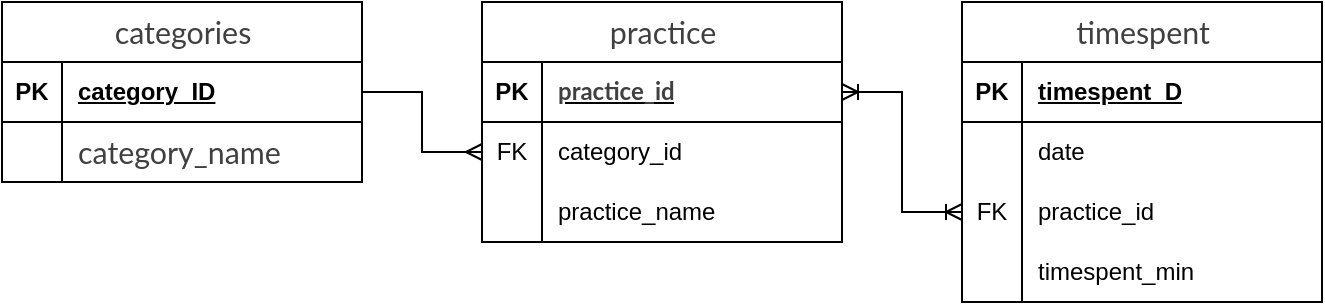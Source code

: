 <mxfile version="27.0.9">
  <diagram id="R2lEEEUBdFMjLlhIrx00" name="Page-1">
    <mxGraphModel dx="1119" dy="888" grid="1" gridSize="10" guides="1" tooltips="1" connect="1" arrows="1" fold="1" page="1" pageScale="1" pageWidth="850" pageHeight="1100" math="0" shadow="0" extFonts="Permanent Marker^https://fonts.googleapis.com/css?family=Permanent+Marker">
      <root>
        <mxCell id="0" />
        <mxCell id="1" parent="0" />
        <mxCell id="4i_kYPTqz95Cjxxrd6sJ-1" value="&lt;span style=&quot;color: rgb(65, 64, 64); font-family: Lato, &amp;quot;Helvetica Neue&amp;quot;, Helvetica, Arial, &amp;quot;Hiragino Maru Gothic Pro&amp;quot;, Meiryo, &amp;quot;MS PGothic&amp;quot;, sans-serif; font-size: 15.2px; font-weight: 400; text-align: start; text-wrap-mode: wrap; background-color: rgb(255, 255, 255);&quot;&gt;categories&lt;/span&gt;" style="shape=table;startSize=30;container=1;collapsible=1;childLayout=tableLayout;fixedRows=1;rowLines=0;fontStyle=1;align=center;resizeLast=1;html=1;" vertex="1" parent="1">
          <mxGeometry x="20" y="130" width="180" height="90" as="geometry" />
        </mxCell>
        <mxCell id="4i_kYPTqz95Cjxxrd6sJ-2" value="" style="shape=tableRow;horizontal=0;startSize=0;swimlaneHead=0;swimlaneBody=0;fillColor=none;collapsible=0;dropTarget=0;points=[[0,0.5],[1,0.5]];portConstraint=eastwest;top=0;left=0;right=0;bottom=1;" vertex="1" parent="4i_kYPTqz95Cjxxrd6sJ-1">
          <mxGeometry y="30" width="180" height="30" as="geometry" />
        </mxCell>
        <mxCell id="4i_kYPTqz95Cjxxrd6sJ-3" value="PK" style="shape=partialRectangle;connectable=0;fillColor=none;top=0;left=0;bottom=0;right=0;fontStyle=1;overflow=hidden;whiteSpace=wrap;html=1;" vertex="1" parent="4i_kYPTqz95Cjxxrd6sJ-2">
          <mxGeometry width="30" height="30" as="geometry">
            <mxRectangle width="30" height="30" as="alternateBounds" />
          </mxGeometry>
        </mxCell>
        <mxCell id="4i_kYPTqz95Cjxxrd6sJ-4" value="category_ID" style="shape=partialRectangle;connectable=0;fillColor=none;top=0;left=0;bottom=0;right=0;align=left;spacingLeft=6;fontStyle=5;overflow=hidden;whiteSpace=wrap;html=1;" vertex="1" parent="4i_kYPTqz95Cjxxrd6sJ-2">
          <mxGeometry x="30" width="150" height="30" as="geometry">
            <mxRectangle width="150" height="30" as="alternateBounds" />
          </mxGeometry>
        </mxCell>
        <mxCell id="4i_kYPTqz95Cjxxrd6sJ-5" value="" style="shape=tableRow;horizontal=0;startSize=0;swimlaneHead=0;swimlaneBody=0;fillColor=none;collapsible=0;dropTarget=0;points=[[0,0.5],[1,0.5]];portConstraint=eastwest;top=0;left=0;right=0;bottom=0;" vertex="1" parent="4i_kYPTqz95Cjxxrd6sJ-1">
          <mxGeometry y="60" width="180" height="30" as="geometry" />
        </mxCell>
        <mxCell id="4i_kYPTqz95Cjxxrd6sJ-6" value="" style="shape=partialRectangle;connectable=0;fillColor=none;top=0;left=0;bottom=0;right=0;editable=1;overflow=hidden;whiteSpace=wrap;html=1;" vertex="1" parent="4i_kYPTqz95Cjxxrd6sJ-5">
          <mxGeometry width="30" height="30" as="geometry">
            <mxRectangle width="30" height="30" as="alternateBounds" />
          </mxGeometry>
        </mxCell>
        <mxCell id="4i_kYPTqz95Cjxxrd6sJ-7" value="&lt;span style=&quot;color: rgb(65, 64, 64); font-family: Lato, &amp;quot;Helvetica Neue&amp;quot;, Helvetica, Arial, &amp;quot;Hiragino Maru Gothic Pro&amp;quot;, Meiryo, &amp;quot;MS PGothic&amp;quot;, sans-serif; font-size: 15.2px; background-color: rgb(255, 255, 255);&quot;&gt;category_name&lt;/span&gt;" style="shape=partialRectangle;connectable=0;fillColor=none;top=0;left=0;bottom=0;right=0;align=left;spacingLeft=6;overflow=hidden;whiteSpace=wrap;html=1;" vertex="1" parent="4i_kYPTqz95Cjxxrd6sJ-5">
          <mxGeometry x="30" width="150" height="30" as="geometry">
            <mxRectangle width="150" height="30" as="alternateBounds" />
          </mxGeometry>
        </mxCell>
        <mxCell id="4i_kYPTqz95Cjxxrd6sJ-15" value="&lt;span style=&quot;color: rgb(65, 64, 64); font-family: Lato, &amp;quot;Helvetica Neue&amp;quot;, Helvetica, Arial, &amp;quot;Hiragino Maru Gothic Pro&amp;quot;, Meiryo, &amp;quot;MS PGothic&amp;quot;, sans-serif; font-size: 15.2px; font-weight: 400; text-align: start; text-wrap-mode: wrap; background-color: rgb(255, 255, 255);&quot;&gt;practice&lt;/span&gt;" style="shape=table;startSize=30;container=1;collapsible=1;childLayout=tableLayout;fixedRows=1;rowLines=0;fontStyle=1;align=center;resizeLast=1;html=1;" vertex="1" parent="1">
          <mxGeometry x="260" y="130" width="180" height="120" as="geometry" />
        </mxCell>
        <mxCell id="4i_kYPTqz95Cjxxrd6sJ-16" value="" style="shape=tableRow;horizontal=0;startSize=0;swimlaneHead=0;swimlaneBody=0;fillColor=none;collapsible=0;dropTarget=0;points=[[0,0.5],[1,0.5]];portConstraint=eastwest;top=0;left=0;right=0;bottom=1;" vertex="1" parent="4i_kYPTqz95Cjxxrd6sJ-15">
          <mxGeometry y="30" width="180" height="30" as="geometry" />
        </mxCell>
        <mxCell id="4i_kYPTqz95Cjxxrd6sJ-17" value="PK" style="shape=partialRectangle;connectable=0;fillColor=none;top=0;left=0;bottom=0;right=0;fontStyle=1;overflow=hidden;whiteSpace=wrap;html=1;" vertex="1" parent="4i_kYPTqz95Cjxxrd6sJ-16">
          <mxGeometry width="30" height="30" as="geometry">
            <mxRectangle width="30" height="30" as="alternateBounds" />
          </mxGeometry>
        </mxCell>
        <mxCell id="4i_kYPTqz95Cjxxrd6sJ-18" value="&lt;font face=&quot;Lato, Helvetica Neue, Helvetica, Arial, Hiragino Maru Gothic Pro, Meiryo, MS PGothic, sans-serif&quot; color=&quot;#414040&quot;&gt;&lt;span style=&quot;background-color: rgb(255, 255, 255);&quot;&gt;practice_id&lt;/span&gt;&lt;/font&gt;" style="shape=partialRectangle;connectable=0;fillColor=none;top=0;left=0;bottom=0;right=0;align=left;spacingLeft=6;fontStyle=5;overflow=hidden;whiteSpace=wrap;html=1;" vertex="1" parent="4i_kYPTqz95Cjxxrd6sJ-16">
          <mxGeometry x="30" width="150" height="30" as="geometry">
            <mxRectangle width="150" height="30" as="alternateBounds" />
          </mxGeometry>
        </mxCell>
        <mxCell id="4i_kYPTqz95Cjxxrd6sJ-19" value="" style="shape=tableRow;horizontal=0;startSize=0;swimlaneHead=0;swimlaneBody=0;fillColor=none;collapsible=0;dropTarget=0;points=[[0,0.5],[1,0.5]];portConstraint=eastwest;top=0;left=0;right=0;bottom=0;" vertex="1" parent="4i_kYPTqz95Cjxxrd6sJ-15">
          <mxGeometry y="60" width="180" height="30" as="geometry" />
        </mxCell>
        <mxCell id="4i_kYPTqz95Cjxxrd6sJ-20" value="FK" style="shape=partialRectangle;connectable=0;fillColor=none;top=0;left=0;bottom=0;right=0;editable=1;overflow=hidden;whiteSpace=wrap;html=1;" vertex="1" parent="4i_kYPTqz95Cjxxrd6sJ-19">
          <mxGeometry width="30" height="30" as="geometry">
            <mxRectangle width="30" height="30" as="alternateBounds" />
          </mxGeometry>
        </mxCell>
        <mxCell id="4i_kYPTqz95Cjxxrd6sJ-21" value="category_id" style="shape=partialRectangle;connectable=0;fillColor=none;top=0;left=0;bottom=0;right=0;align=left;spacingLeft=6;overflow=hidden;whiteSpace=wrap;html=1;" vertex="1" parent="4i_kYPTqz95Cjxxrd6sJ-19">
          <mxGeometry x="30" width="150" height="30" as="geometry">
            <mxRectangle width="150" height="30" as="alternateBounds" />
          </mxGeometry>
        </mxCell>
        <mxCell id="4i_kYPTqz95Cjxxrd6sJ-22" value="" style="shape=tableRow;horizontal=0;startSize=0;swimlaneHead=0;swimlaneBody=0;fillColor=none;collapsible=0;dropTarget=0;points=[[0,0.5],[1,0.5]];portConstraint=eastwest;top=0;left=0;right=0;bottom=0;" vertex="1" parent="4i_kYPTqz95Cjxxrd6sJ-15">
          <mxGeometry y="90" width="180" height="30" as="geometry" />
        </mxCell>
        <mxCell id="4i_kYPTqz95Cjxxrd6sJ-23" value="" style="shape=partialRectangle;connectable=0;fillColor=none;top=0;left=0;bottom=0;right=0;editable=1;overflow=hidden;whiteSpace=wrap;html=1;" vertex="1" parent="4i_kYPTqz95Cjxxrd6sJ-22">
          <mxGeometry width="30" height="30" as="geometry">
            <mxRectangle width="30" height="30" as="alternateBounds" />
          </mxGeometry>
        </mxCell>
        <mxCell id="4i_kYPTqz95Cjxxrd6sJ-24" value="practice_name" style="shape=partialRectangle;connectable=0;fillColor=none;top=0;left=0;bottom=0;right=0;align=left;spacingLeft=6;overflow=hidden;whiteSpace=wrap;html=1;" vertex="1" parent="4i_kYPTqz95Cjxxrd6sJ-22">
          <mxGeometry x="30" width="150" height="30" as="geometry">
            <mxRectangle width="150" height="30" as="alternateBounds" />
          </mxGeometry>
        </mxCell>
        <mxCell id="4i_kYPTqz95Cjxxrd6sJ-28" value="&lt;span style=&quot;color: rgb(65, 64, 64); font-family: Lato, &amp;quot;Helvetica Neue&amp;quot;, Helvetica, Arial, &amp;quot;Hiragino Maru Gothic Pro&amp;quot;, Meiryo, &amp;quot;MS PGothic&amp;quot;, sans-serif; font-size: 15.2px; font-weight: 400; text-align: start; text-wrap-mode: wrap; background-color: rgb(255, 255, 255);&quot;&gt;timespent&lt;/span&gt;" style="shape=table;startSize=30;container=1;collapsible=1;childLayout=tableLayout;fixedRows=1;rowLines=0;fontStyle=1;align=center;resizeLast=1;html=1;" vertex="1" parent="1">
          <mxGeometry x="500" y="130" width="180" height="150" as="geometry" />
        </mxCell>
        <mxCell id="4i_kYPTqz95Cjxxrd6sJ-29" value="" style="shape=tableRow;horizontal=0;startSize=0;swimlaneHead=0;swimlaneBody=0;fillColor=none;collapsible=0;dropTarget=0;points=[[0,0.5],[1,0.5]];portConstraint=eastwest;top=0;left=0;right=0;bottom=1;" vertex="1" parent="4i_kYPTqz95Cjxxrd6sJ-28">
          <mxGeometry y="30" width="180" height="30" as="geometry" />
        </mxCell>
        <mxCell id="4i_kYPTqz95Cjxxrd6sJ-30" value="PK" style="shape=partialRectangle;connectable=0;fillColor=none;top=0;left=0;bottom=0;right=0;fontStyle=1;overflow=hidden;whiteSpace=wrap;html=1;" vertex="1" parent="4i_kYPTqz95Cjxxrd6sJ-29">
          <mxGeometry width="30" height="30" as="geometry">
            <mxRectangle width="30" height="30" as="alternateBounds" />
          </mxGeometry>
        </mxCell>
        <mxCell id="4i_kYPTqz95Cjxxrd6sJ-31" value="timespent_D" style="shape=partialRectangle;connectable=0;fillColor=none;top=0;left=0;bottom=0;right=0;align=left;spacingLeft=6;fontStyle=5;overflow=hidden;whiteSpace=wrap;html=1;" vertex="1" parent="4i_kYPTqz95Cjxxrd6sJ-29">
          <mxGeometry x="30" width="150" height="30" as="geometry">
            <mxRectangle width="150" height="30" as="alternateBounds" />
          </mxGeometry>
        </mxCell>
        <mxCell id="4i_kYPTqz95Cjxxrd6sJ-32" value="" style="shape=tableRow;horizontal=0;startSize=0;swimlaneHead=0;swimlaneBody=0;fillColor=none;collapsible=0;dropTarget=0;points=[[0,0.5],[1,0.5]];portConstraint=eastwest;top=0;left=0;right=0;bottom=0;" vertex="1" parent="4i_kYPTqz95Cjxxrd6sJ-28">
          <mxGeometry y="60" width="180" height="30" as="geometry" />
        </mxCell>
        <mxCell id="4i_kYPTqz95Cjxxrd6sJ-33" value="" style="shape=partialRectangle;connectable=0;fillColor=none;top=0;left=0;bottom=0;right=0;editable=1;overflow=hidden;whiteSpace=wrap;html=1;" vertex="1" parent="4i_kYPTqz95Cjxxrd6sJ-32">
          <mxGeometry width="30" height="30" as="geometry">
            <mxRectangle width="30" height="30" as="alternateBounds" />
          </mxGeometry>
        </mxCell>
        <mxCell id="4i_kYPTqz95Cjxxrd6sJ-34" value="date" style="shape=partialRectangle;connectable=0;fillColor=none;top=0;left=0;bottom=0;right=0;align=left;spacingLeft=6;overflow=hidden;whiteSpace=wrap;html=1;" vertex="1" parent="4i_kYPTqz95Cjxxrd6sJ-32">
          <mxGeometry x="30" width="150" height="30" as="geometry">
            <mxRectangle width="150" height="30" as="alternateBounds" />
          </mxGeometry>
        </mxCell>
        <mxCell id="4i_kYPTqz95Cjxxrd6sJ-35" value="" style="shape=tableRow;horizontal=0;startSize=0;swimlaneHead=0;swimlaneBody=0;fillColor=none;collapsible=0;dropTarget=0;points=[[0,0.5],[1,0.5]];portConstraint=eastwest;top=0;left=0;right=0;bottom=0;" vertex="1" parent="4i_kYPTqz95Cjxxrd6sJ-28">
          <mxGeometry y="90" width="180" height="30" as="geometry" />
        </mxCell>
        <mxCell id="4i_kYPTqz95Cjxxrd6sJ-36" value="FK" style="shape=partialRectangle;connectable=0;fillColor=none;top=0;left=0;bottom=0;right=0;editable=1;overflow=hidden;whiteSpace=wrap;html=1;" vertex="1" parent="4i_kYPTqz95Cjxxrd6sJ-35">
          <mxGeometry width="30" height="30" as="geometry">
            <mxRectangle width="30" height="30" as="alternateBounds" />
          </mxGeometry>
        </mxCell>
        <mxCell id="4i_kYPTqz95Cjxxrd6sJ-37" value="practice_id" style="shape=partialRectangle;connectable=0;fillColor=none;top=0;left=0;bottom=0;right=0;align=left;spacingLeft=6;overflow=hidden;whiteSpace=wrap;html=1;" vertex="1" parent="4i_kYPTqz95Cjxxrd6sJ-35">
          <mxGeometry x="30" width="150" height="30" as="geometry">
            <mxRectangle width="150" height="30" as="alternateBounds" />
          </mxGeometry>
        </mxCell>
        <mxCell id="4i_kYPTqz95Cjxxrd6sJ-38" value="" style="shape=tableRow;horizontal=0;startSize=0;swimlaneHead=0;swimlaneBody=0;fillColor=none;collapsible=0;dropTarget=0;points=[[0,0.5],[1,0.5]];portConstraint=eastwest;top=0;left=0;right=0;bottom=0;" vertex="1" parent="4i_kYPTqz95Cjxxrd6sJ-28">
          <mxGeometry y="120" width="180" height="30" as="geometry" />
        </mxCell>
        <mxCell id="4i_kYPTqz95Cjxxrd6sJ-39" value="" style="shape=partialRectangle;connectable=0;fillColor=none;top=0;left=0;bottom=0;right=0;editable=1;overflow=hidden;whiteSpace=wrap;html=1;" vertex="1" parent="4i_kYPTqz95Cjxxrd6sJ-38">
          <mxGeometry width="30" height="30" as="geometry">
            <mxRectangle width="30" height="30" as="alternateBounds" />
          </mxGeometry>
        </mxCell>
        <mxCell id="4i_kYPTqz95Cjxxrd6sJ-40" value="timespent_min" style="shape=partialRectangle;connectable=0;fillColor=none;top=0;left=0;bottom=0;right=0;align=left;spacingLeft=6;overflow=hidden;whiteSpace=wrap;html=1;" vertex="1" parent="4i_kYPTqz95Cjxxrd6sJ-38">
          <mxGeometry x="30" width="150" height="30" as="geometry">
            <mxRectangle width="150" height="30" as="alternateBounds" />
          </mxGeometry>
        </mxCell>
        <mxCell id="4i_kYPTqz95Cjxxrd6sJ-41" value="" style="edgeStyle=entityRelationEdgeStyle;fontSize=12;html=1;endArrow=ERoneToMany;startArrow=ERoneToMany;rounded=0;exitX=1;exitY=0.5;exitDx=0;exitDy=0;entryX=0;entryY=0.5;entryDx=0;entryDy=0;" edge="1" parent="1" source="4i_kYPTqz95Cjxxrd6sJ-16" target="4i_kYPTqz95Cjxxrd6sJ-35">
          <mxGeometry width="100" height="100" relative="1" as="geometry">
            <mxPoint x="540" y="285" as="sourcePoint" />
            <mxPoint x="420" y="340" as="targetPoint" />
            <Array as="points">
              <mxPoint x="550" y="125" />
              <mxPoint x="640" y="105" />
            </Array>
          </mxGeometry>
        </mxCell>
        <mxCell id="4i_kYPTqz95Cjxxrd6sJ-42" value="" style="edgeStyle=entityRelationEdgeStyle;fontSize=12;html=1;endArrow=ERmany;rounded=0;exitX=1;exitY=0.5;exitDx=0;exitDy=0;entryX=0;entryY=0.5;entryDx=0;entryDy=0;" edge="1" parent="1" source="4i_kYPTqz95Cjxxrd6sJ-2" target="4i_kYPTqz95Cjxxrd6sJ-19">
          <mxGeometry width="100" height="100" relative="1" as="geometry">
            <mxPoint x="200" y="485" as="sourcePoint" />
            <mxPoint x="300" y="385" as="targetPoint" />
          </mxGeometry>
        </mxCell>
      </root>
    </mxGraphModel>
  </diagram>
</mxfile>
